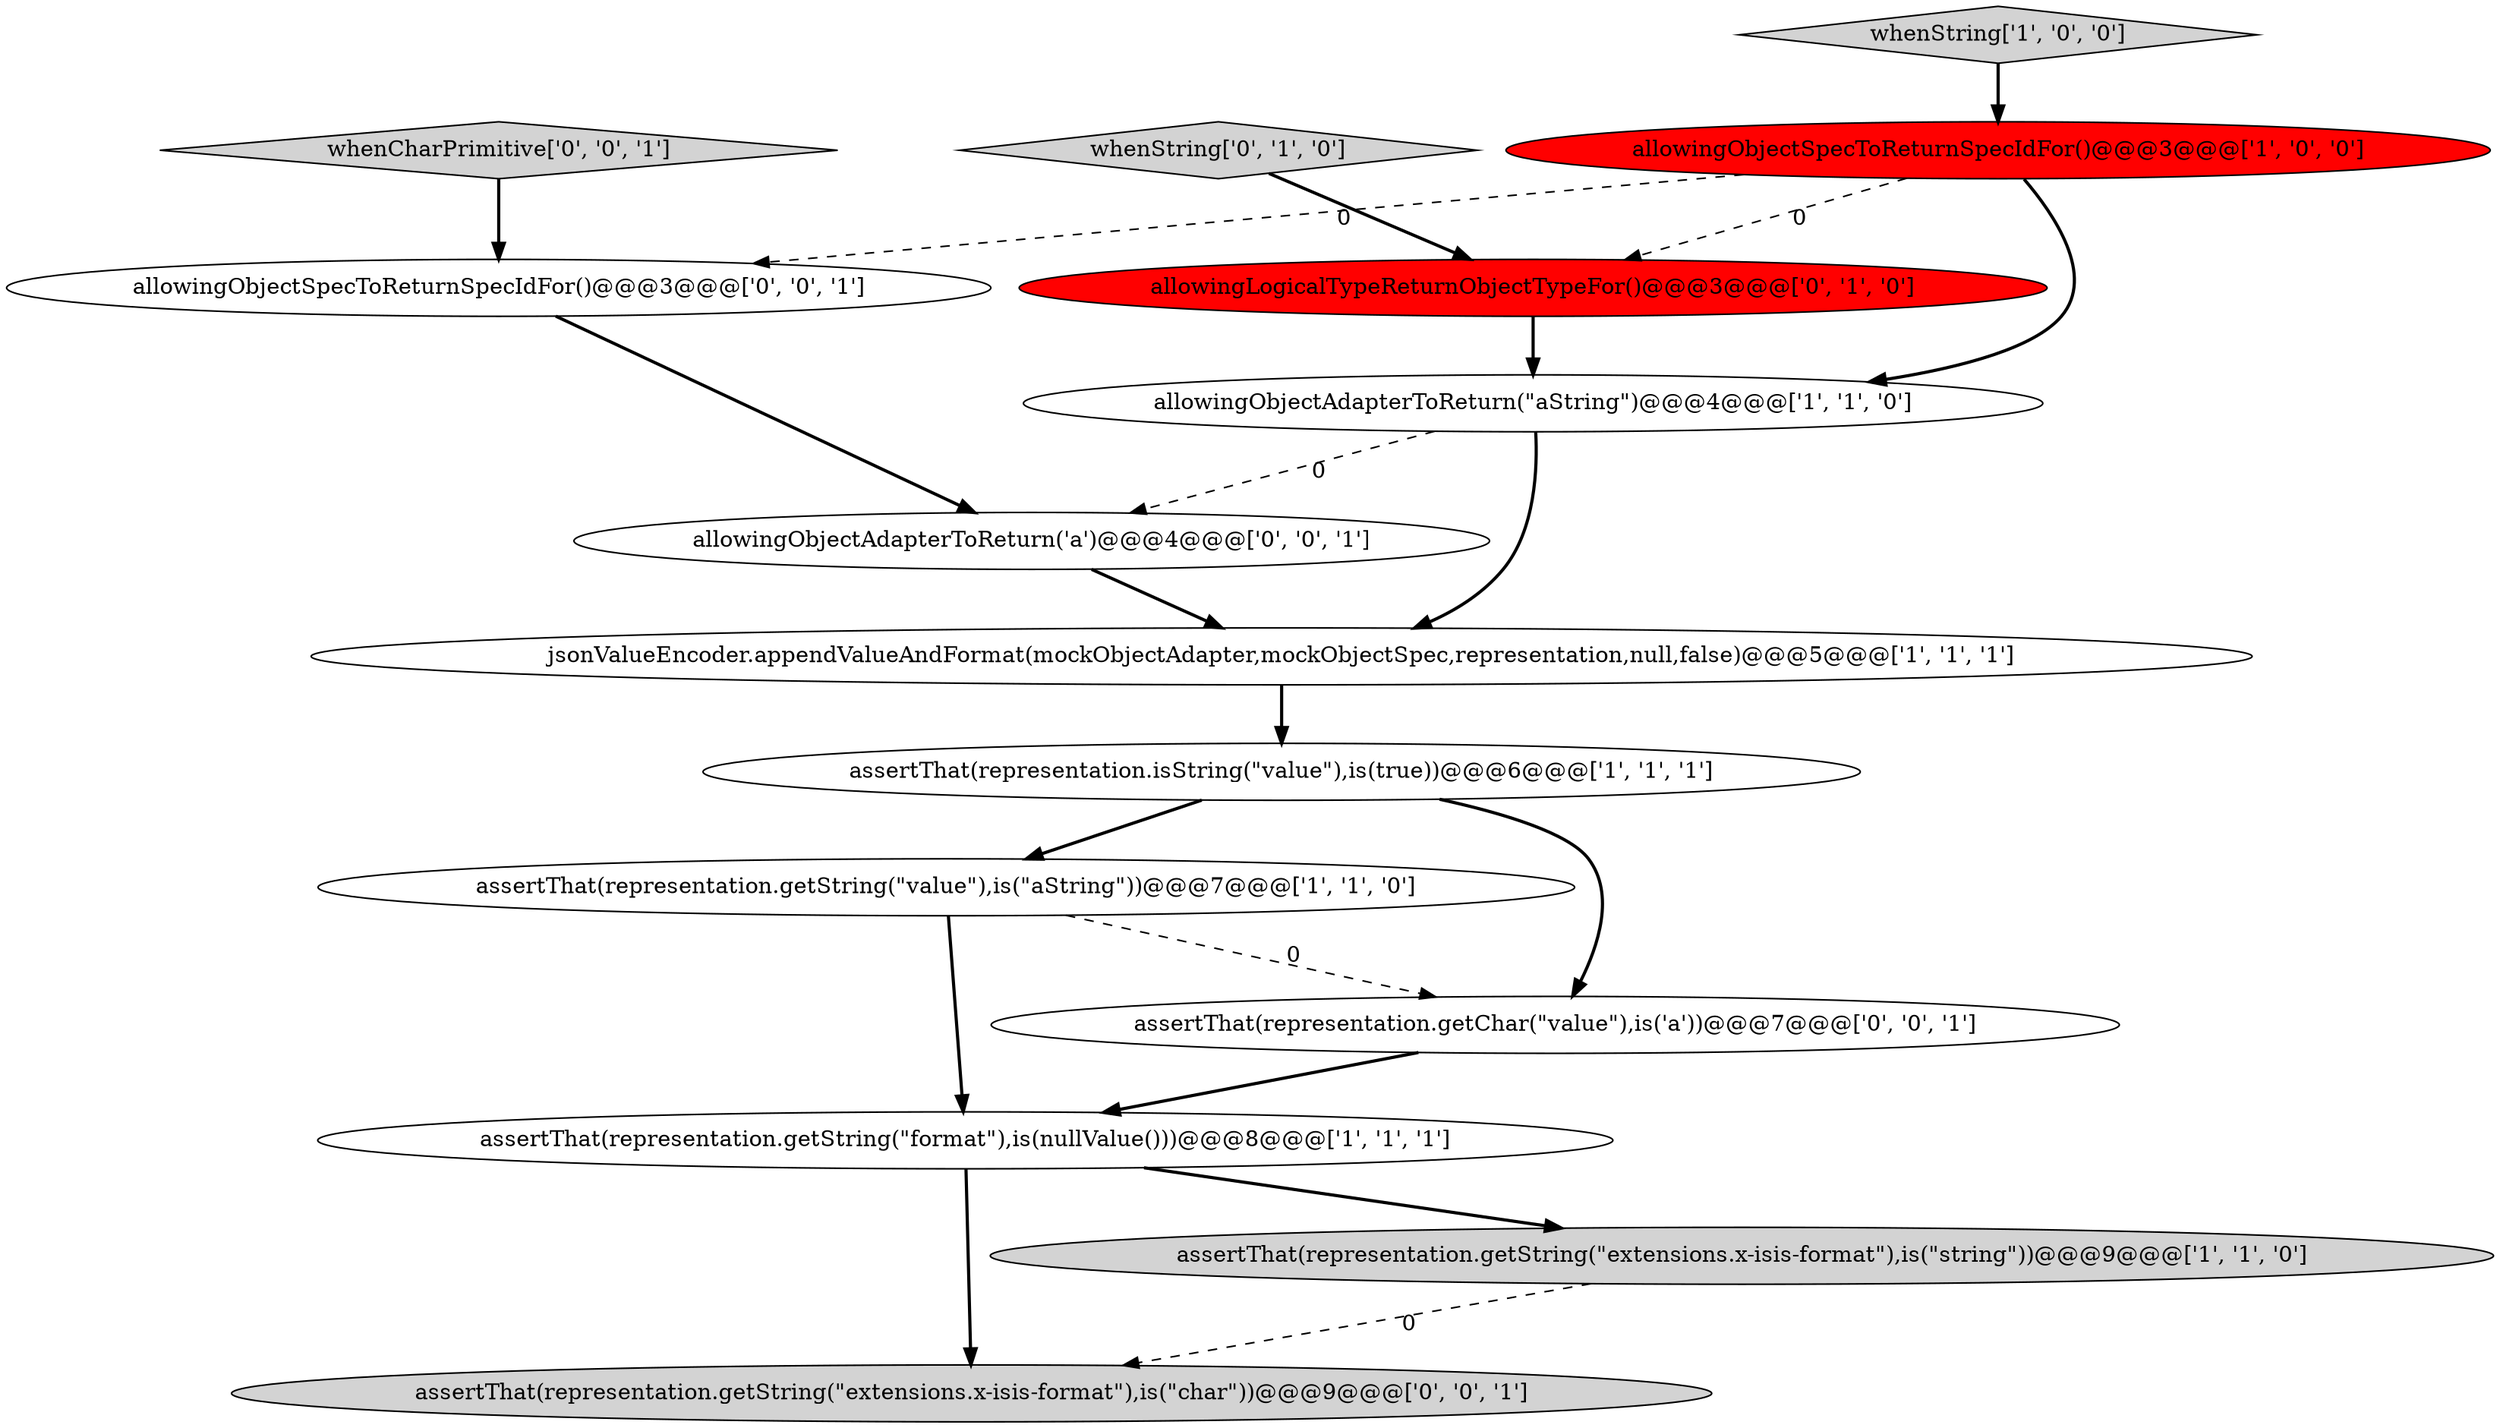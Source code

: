 digraph {
0 [style = filled, label = "assertThat(representation.getString(\"value\"),is(\"aString\"))@@@7@@@['1', '1', '0']", fillcolor = white, shape = ellipse image = "AAA0AAABBB1BBB"];
3 [style = filled, label = "allowingObjectSpecToReturnSpecIdFor()@@@3@@@['1', '0', '0']", fillcolor = red, shape = ellipse image = "AAA1AAABBB1BBB"];
13 [style = filled, label = "allowingObjectAdapterToReturn('a')@@@4@@@['0', '0', '1']", fillcolor = white, shape = ellipse image = "AAA0AAABBB3BBB"];
10 [style = filled, label = "assertThat(representation.getChar(\"value\"),is('a'))@@@7@@@['0', '0', '1']", fillcolor = white, shape = ellipse image = "AAA0AAABBB3BBB"];
1 [style = filled, label = "whenString['1', '0', '0']", fillcolor = lightgray, shape = diamond image = "AAA0AAABBB1BBB"];
6 [style = filled, label = "allowingObjectAdapterToReturn(\"aString\")@@@4@@@['1', '1', '0']", fillcolor = white, shape = ellipse image = "AAA0AAABBB1BBB"];
11 [style = filled, label = "allowingObjectSpecToReturnSpecIdFor()@@@3@@@['0', '0', '1']", fillcolor = white, shape = ellipse image = "AAA0AAABBB3BBB"];
12 [style = filled, label = "assertThat(representation.getString(\"extensions.x-isis-format\"),is(\"char\"))@@@9@@@['0', '0', '1']", fillcolor = lightgray, shape = ellipse image = "AAA0AAABBB3BBB"];
14 [style = filled, label = "whenCharPrimitive['0', '0', '1']", fillcolor = lightgray, shape = diamond image = "AAA0AAABBB3BBB"];
2 [style = filled, label = "jsonValueEncoder.appendValueAndFormat(mockObjectAdapter,mockObjectSpec,representation,null,false)@@@5@@@['1', '1', '1']", fillcolor = white, shape = ellipse image = "AAA0AAABBB1BBB"];
9 [style = filled, label = "allowingLogicalTypeReturnObjectTypeFor()@@@3@@@['0', '1', '0']", fillcolor = red, shape = ellipse image = "AAA1AAABBB2BBB"];
4 [style = filled, label = "assertThat(representation.getString(\"extensions.x-isis-format\"),is(\"string\"))@@@9@@@['1', '1', '0']", fillcolor = lightgray, shape = ellipse image = "AAA0AAABBB1BBB"];
5 [style = filled, label = "assertThat(representation.getString(\"format\"),is(nullValue()))@@@8@@@['1', '1', '1']", fillcolor = white, shape = ellipse image = "AAA0AAABBB1BBB"];
8 [style = filled, label = "whenString['0', '1', '0']", fillcolor = lightgray, shape = diamond image = "AAA0AAABBB2BBB"];
7 [style = filled, label = "assertThat(representation.isString(\"value\"),is(true))@@@6@@@['1', '1', '1']", fillcolor = white, shape = ellipse image = "AAA0AAABBB1BBB"];
1->3 [style = bold, label=""];
3->6 [style = bold, label=""];
7->0 [style = bold, label=""];
4->12 [style = dashed, label="0"];
2->7 [style = bold, label=""];
10->5 [style = bold, label=""];
3->11 [style = dashed, label="0"];
6->13 [style = dashed, label="0"];
11->13 [style = bold, label=""];
13->2 [style = bold, label=""];
5->12 [style = bold, label=""];
7->10 [style = bold, label=""];
14->11 [style = bold, label=""];
3->9 [style = dashed, label="0"];
0->10 [style = dashed, label="0"];
5->4 [style = bold, label=""];
9->6 [style = bold, label=""];
0->5 [style = bold, label=""];
8->9 [style = bold, label=""];
6->2 [style = bold, label=""];
}
